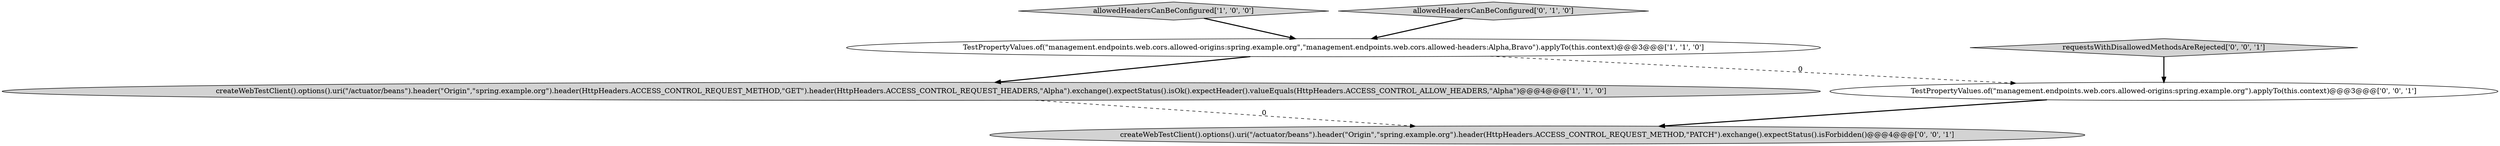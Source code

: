 digraph {
0 [style = filled, label = "allowedHeadersCanBeConfigured['1', '0', '0']", fillcolor = lightgray, shape = diamond image = "AAA0AAABBB1BBB"];
2 [style = filled, label = "TestPropertyValues.of(\"management.endpoints.web.cors.allowed-origins:spring.example.org\",\"management.endpoints.web.cors.allowed-headers:Alpha,Bravo\").applyTo(this.context)@@@3@@@['1', '1', '0']", fillcolor = white, shape = ellipse image = "AAA0AAABBB1BBB"];
4 [style = filled, label = "createWebTestClient().options().uri(\"/actuator/beans\").header(\"Origin\",\"spring.example.org\").header(HttpHeaders.ACCESS_CONTROL_REQUEST_METHOD,\"PATCH\").exchange().expectStatus().isForbidden()@@@4@@@['0', '0', '1']", fillcolor = lightgray, shape = ellipse image = "AAA0AAABBB3BBB"];
1 [style = filled, label = "createWebTestClient().options().uri(\"/actuator/beans\").header(\"Origin\",\"spring.example.org\").header(HttpHeaders.ACCESS_CONTROL_REQUEST_METHOD,\"GET\").header(HttpHeaders.ACCESS_CONTROL_REQUEST_HEADERS,\"Alpha\").exchange().expectStatus().isOk().expectHeader().valueEquals(HttpHeaders.ACCESS_CONTROL_ALLOW_HEADERS,\"Alpha\")@@@4@@@['1', '1', '0']", fillcolor = lightgray, shape = ellipse image = "AAA0AAABBB1BBB"];
5 [style = filled, label = "requestsWithDisallowedMethodsAreRejected['0', '0', '1']", fillcolor = lightgray, shape = diamond image = "AAA0AAABBB3BBB"];
3 [style = filled, label = "allowedHeadersCanBeConfigured['0', '1', '0']", fillcolor = lightgray, shape = diamond image = "AAA0AAABBB2BBB"];
6 [style = filled, label = "TestPropertyValues.of(\"management.endpoints.web.cors.allowed-origins:spring.example.org\").applyTo(this.context)@@@3@@@['0', '0', '1']", fillcolor = white, shape = ellipse image = "AAA0AAABBB3BBB"];
1->4 [style = dashed, label="0"];
6->4 [style = bold, label=""];
5->6 [style = bold, label=""];
3->2 [style = bold, label=""];
2->1 [style = bold, label=""];
0->2 [style = bold, label=""];
2->6 [style = dashed, label="0"];
}
